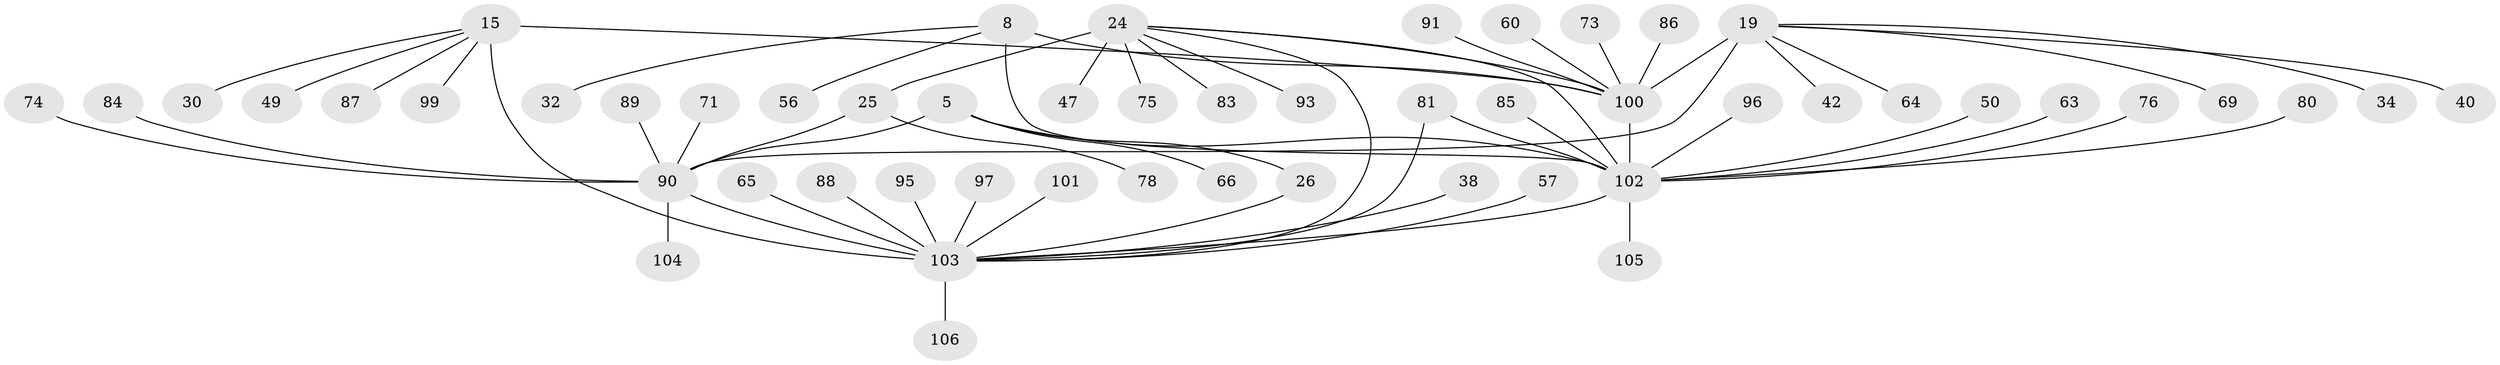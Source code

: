 // original degree distribution, {8: 0.05660377358490566, 10: 0.02830188679245283, 6: 0.05660377358490566, 5: 0.04716981132075472, 13: 0.009433962264150943, 7: 0.03773584905660377, 9: 0.018867924528301886, 2: 0.08490566037735849, 1: 0.6037735849056604, 3: 0.03773584905660377, 4: 0.018867924528301886}
// Generated by graph-tools (version 1.1) at 2025/56/03/09/25 04:56:00]
// undirected, 53 vertices, 61 edges
graph export_dot {
graph [start="1"]
  node [color=gray90,style=filled];
  5 [super="+3"];
  8 [super="+7"];
  15 [super="+14"];
  19 [super="+18"];
  24 [super="+22+21"];
  25 [super="+23"];
  26;
  30;
  32;
  34;
  38;
  40;
  42;
  47 [super="+39"];
  49;
  50;
  56;
  57;
  60;
  63;
  64;
  65;
  66;
  69;
  71;
  73;
  74;
  75 [super="+33"];
  76;
  78;
  80;
  81 [super="+48+67"];
  83;
  84;
  85 [super="+29+55"];
  86;
  87;
  88;
  89;
  90 [super="+4+41+52+58+61"];
  91 [super="+82"];
  93;
  95;
  96;
  97;
  99;
  100 [super="+68+98+45"];
  101;
  102 [super="+53+70+10+59+31+36+37+46"];
  103 [super="+94+35+51"];
  104;
  105;
  106;
  5 -- 66;
  5 -- 26;
  5 -- 102 [weight=2];
  5 -- 90 [weight=6];
  8 -- 56;
  8 -- 32;
  8 -- 100;
  8 -- 102 [weight=6];
  15 -- 99;
  15 -- 49;
  15 -- 87;
  15 -- 30;
  15 -- 103 [weight=6];
  15 -- 100;
  19 -- 42;
  19 -- 69;
  19 -- 64;
  19 -- 34;
  19 -- 40;
  19 -- 90;
  19 -- 100 [weight=6];
  24 -- 25 [weight=6];
  24 -- 83;
  24 -- 93;
  24 -- 47;
  24 -- 102;
  24 -- 103 [weight=2];
  24 -- 75;
  24 -- 100;
  25 -- 78;
  25 -- 90;
  26 -- 103;
  38 -- 103;
  50 -- 102;
  57 -- 103;
  60 -- 100;
  63 -- 102;
  65 -- 103;
  71 -- 90;
  73 -- 100;
  74 -- 90;
  76 -- 102;
  80 -- 102;
  81 -- 102;
  81 -- 103 [weight=2];
  84 -- 90;
  85 -- 102;
  86 -- 100;
  88 -- 103;
  89 -- 90;
  90 -- 104;
  90 -- 103 [weight=2];
  91 -- 100;
  95 -- 103;
  96 -- 102;
  97 -- 103;
  100 -- 102 [weight=2];
  101 -- 103;
  102 -- 105;
  102 -- 103 [weight=2];
  103 -- 106;
}
